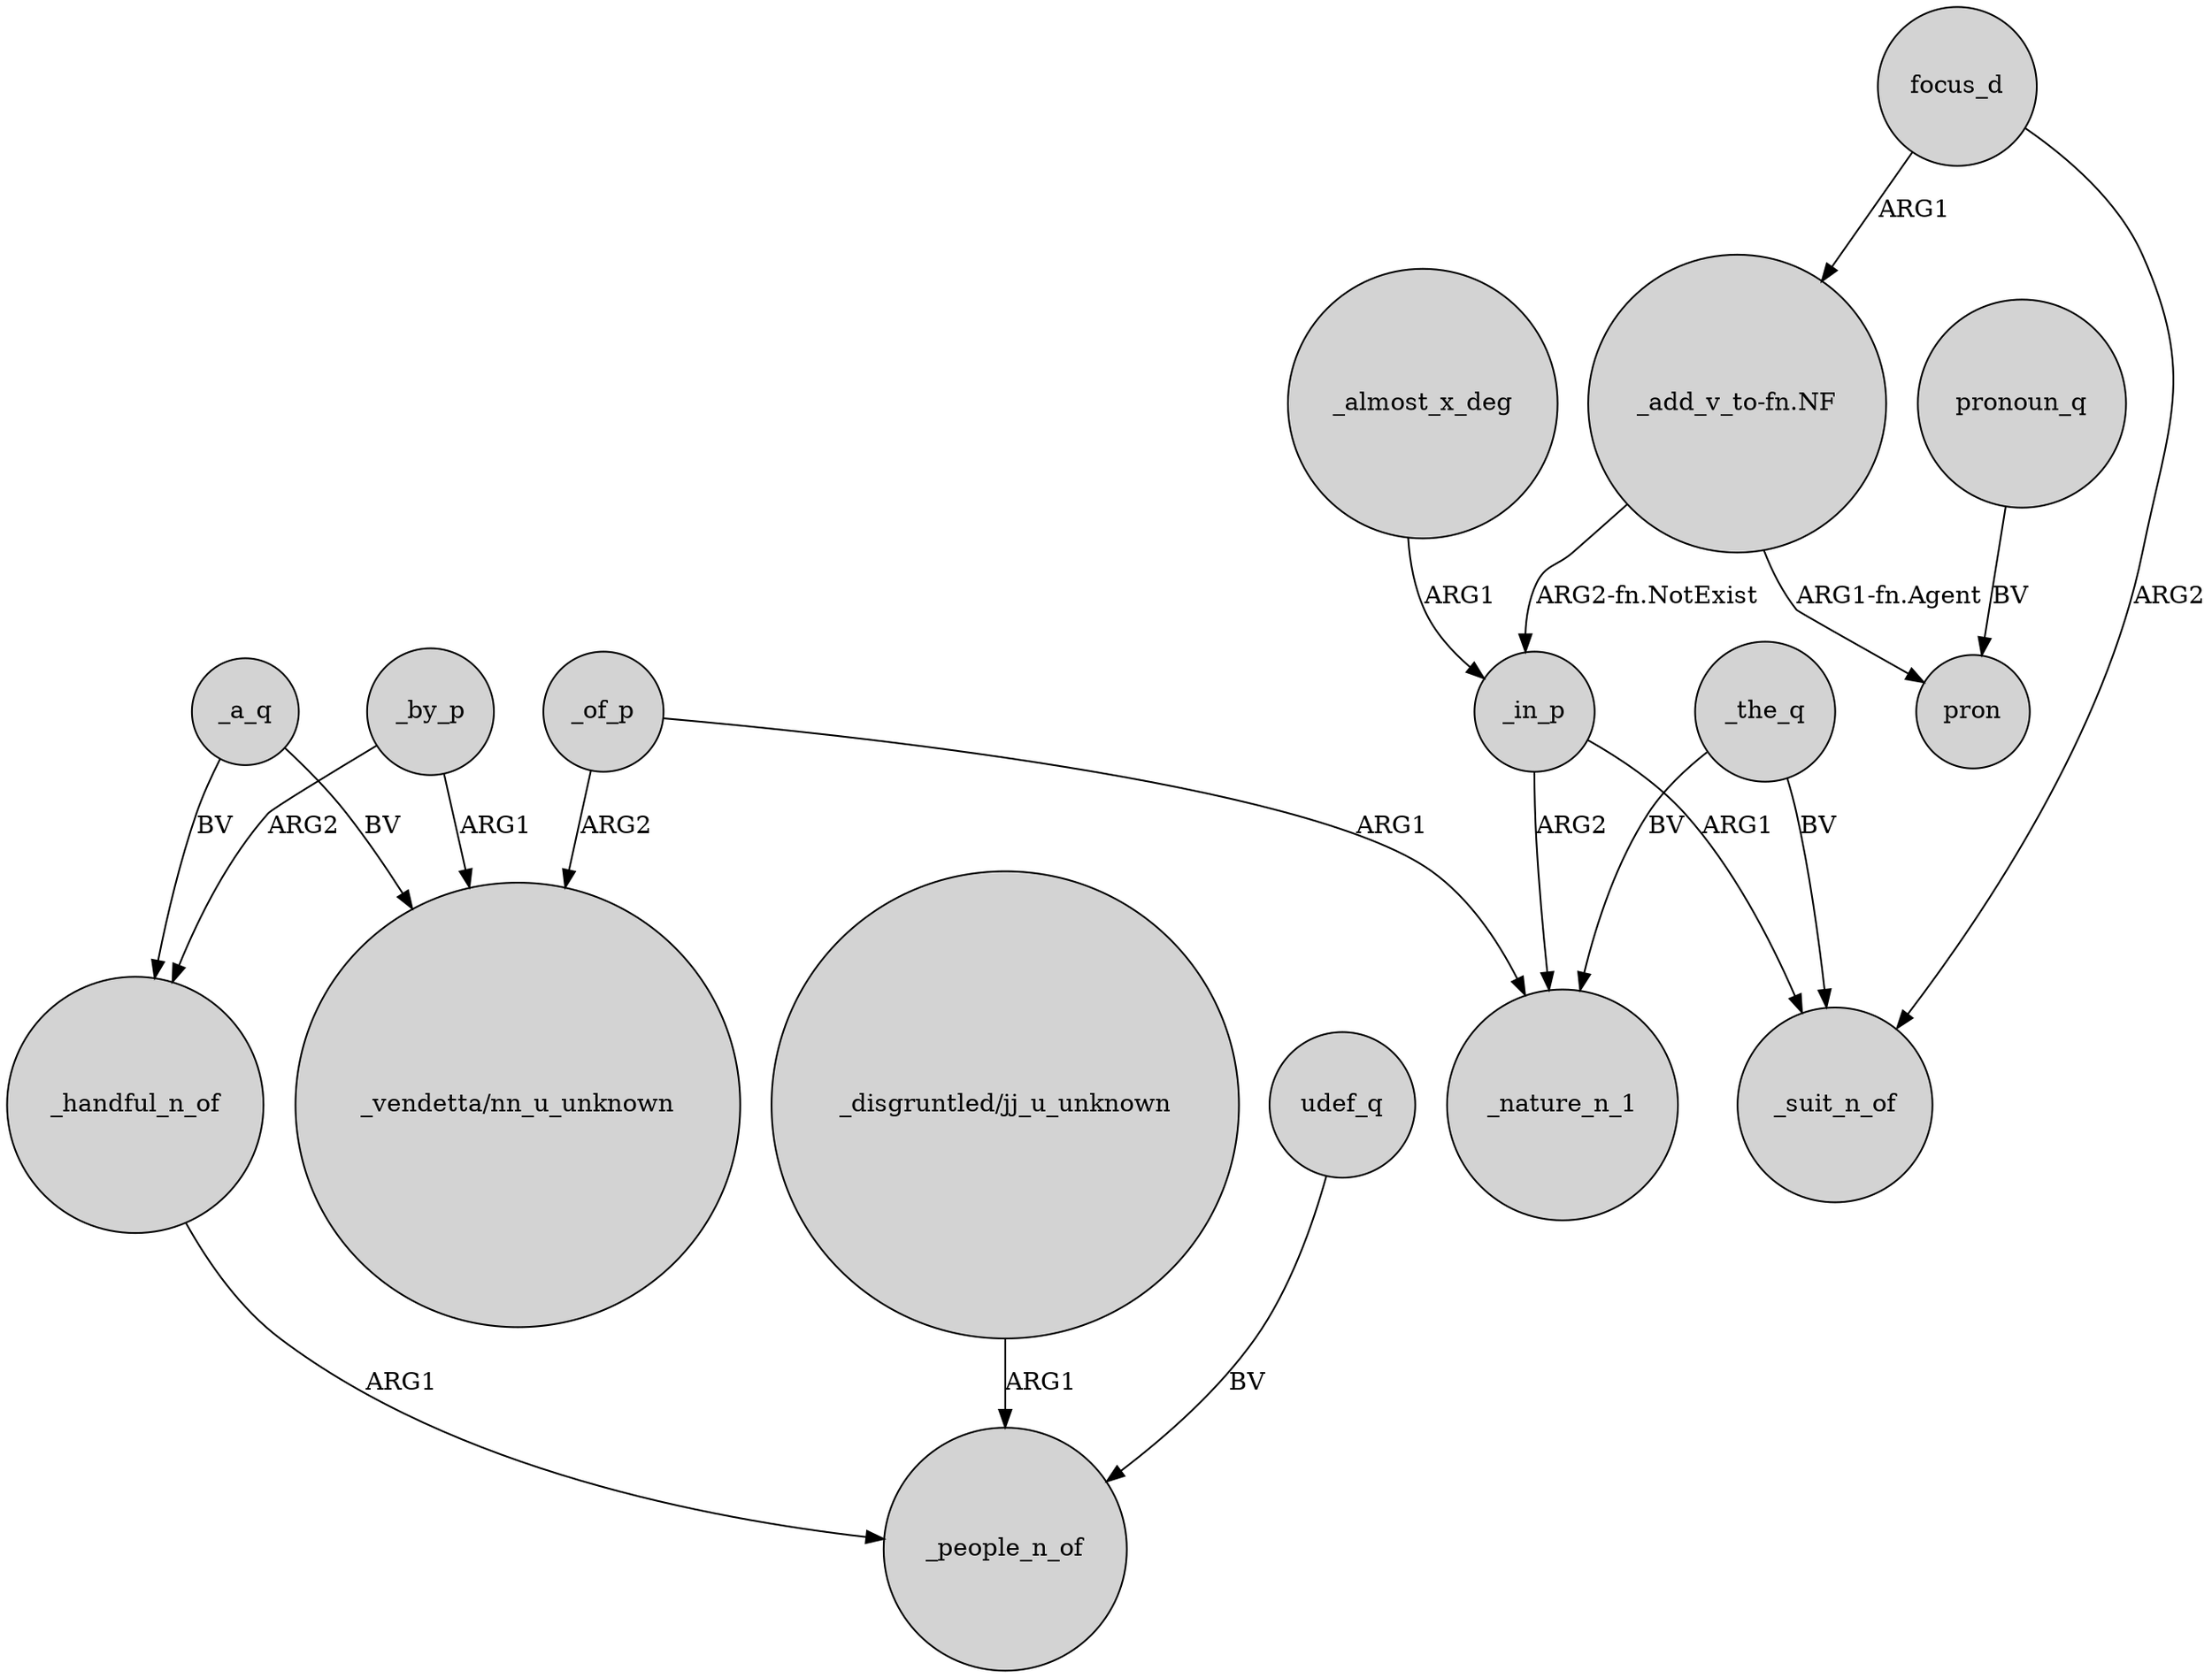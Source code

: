 digraph {
	node [shape=circle style=filled]
	_a_q -> "_vendetta/nn_u_unknown" [label=BV]
	_by_p -> _handful_n_of [label=ARG2]
	_the_q -> _suit_n_of [label=BV]
	_of_p -> _nature_n_1 [label=ARG1]
	_almost_x_deg -> _in_p [label=ARG1]
	"_add_v_to-fn.NF" -> _in_p [label="ARG2-fn.NotExist"]
	"_disgruntled/jj_u_unknown" -> _people_n_of [label=ARG1]
	udef_q -> _people_n_of [label=BV]
	_in_p -> _nature_n_1 [label=ARG2]
	pronoun_q -> pron [label=BV]
	_the_q -> _nature_n_1 [label=BV]
	_a_q -> _handful_n_of [label=BV]
	_by_p -> "_vendetta/nn_u_unknown" [label=ARG1]
	_in_p -> _suit_n_of [label=ARG1]
	_handful_n_of -> _people_n_of [label=ARG1]
	"_add_v_to-fn.NF" -> pron [label="ARG1-fn.Agent"]
	_of_p -> "_vendetta/nn_u_unknown" [label=ARG2]
	focus_d -> "_add_v_to-fn.NF" [label=ARG1]
	focus_d -> _suit_n_of [label=ARG2]
}
